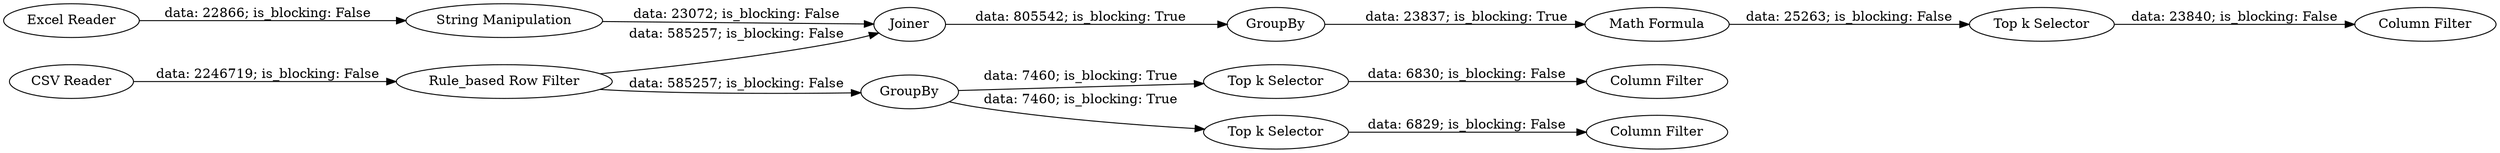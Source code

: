 digraph {
	"-2739662699538794083_3" [label="Rule_based Row Filter"]
	"-2739662699538794083_5" [label=GroupBy]
	"-2739662699538794083_1" [label="CSV Reader"]
	"-2739662699538794083_10" [label="Top k Selector"]
	"-2739662699538794083_7" [label="Top k Selector"]
	"-2739662699538794083_12" [label="Column Filter"]
	"-2739662699538794083_14" [label="Column Filter"]
	"-2739662699538794083_8" [label=Joiner]
	"-2739662699538794083_11" [label=GroupBy]
	"-2739662699538794083_4" [label="String Manipulation"]
	"-2739662699538794083_6" [label="Top k Selector"]
	"-2739662699538794083_13" [label="Column Filter"]
	"-2739662699538794083_9" [label="Math Formula"]
	"-2739662699538794083_2" [label="Excel Reader"]
	"-2739662699538794083_5" -> "-2739662699538794083_7" [label="data: 7460; is_blocking: True"]
	"-2739662699538794083_3" -> "-2739662699538794083_5" [label="data: 585257; is_blocking: False"]
	"-2739662699538794083_7" -> "-2739662699538794083_13" [label="data: 6830; is_blocking: False"]
	"-2739662699538794083_6" -> "-2739662699538794083_12" [label="data: 6829; is_blocking: False"]
	"-2739662699538794083_1" -> "-2739662699538794083_3" [label="data: 2246719; is_blocking: False"]
	"-2739662699538794083_9" -> "-2739662699538794083_10" [label="data: 25263; is_blocking: False"]
	"-2739662699538794083_2" -> "-2739662699538794083_4" [label="data: 22866; is_blocking: False"]
	"-2739662699538794083_3" -> "-2739662699538794083_8" [label="data: 585257; is_blocking: False"]
	"-2739662699538794083_11" -> "-2739662699538794083_9" [label="data: 23837; is_blocking: True"]
	"-2739662699538794083_4" -> "-2739662699538794083_8" [label="data: 23072; is_blocking: False"]
	"-2739662699538794083_10" -> "-2739662699538794083_14" [label="data: 23840; is_blocking: False"]
	"-2739662699538794083_5" -> "-2739662699538794083_6" [label="data: 7460; is_blocking: True"]
	"-2739662699538794083_8" -> "-2739662699538794083_11" [label="data: 805542; is_blocking: True"]
	rankdir=LR
}
